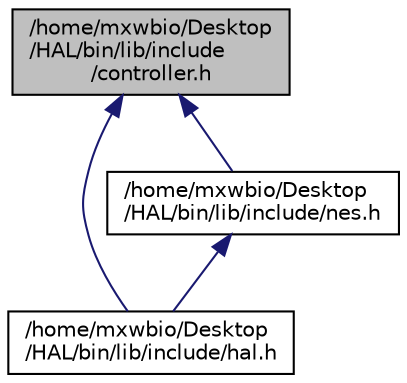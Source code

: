 digraph "/home/mxwbio/Desktop/HAL/bin/lib/include/controller.h"
{
 // LATEX_PDF_SIZE
  edge [fontname="Helvetica",fontsize="10",labelfontname="Helvetica",labelfontsize="10"];
  node [fontname="Helvetica",fontsize="10",shape=record];
  Node1 [label="/home/mxwbio/Desktop\l/HAL/bin/lib/include\l/controller.h",height=0.2,width=0.4,color="black", fillcolor="grey75", style="filled", fontcolor="black",tooltip="Header file for the Controller Class."];
  Node1 -> Node2 [dir="back",color="midnightblue",fontsize="10",style="solid"];
  Node2 [label="/home/mxwbio/Desktop\l/HAL/bin/lib/include/hal.h",height=0.2,width=0.4,color="black", fillcolor="white", style="filled",URL="$hal_8h.html",tooltip="Includes the entire HAL C++ library."];
  Node1 -> Node3 [dir="back",color="midnightblue",fontsize="10",style="solid"];
  Node3 [label="/home/mxwbio/Desktop\l/HAL/bin/lib/include/nes.h",height=0.2,width=0.4,color="black", fillcolor="white", style="filled",URL="$nes_8h.html",tooltip="Header file for the NES class."];
  Node3 -> Node2 [dir="back",color="midnightblue",fontsize="10",style="solid"];
}
